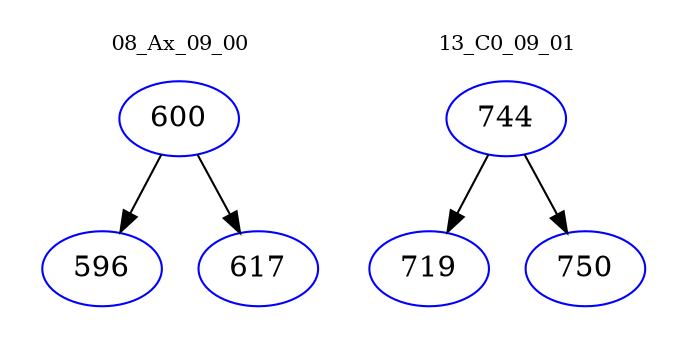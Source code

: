 digraph{
subgraph cluster_0 {
color = white
label = "08_Ax_09_00";
fontsize=10;
T0_600 [label="600", color="blue"]
T0_600 -> T0_596 [color="black"]
T0_596 [label="596", color="blue"]
T0_600 -> T0_617 [color="black"]
T0_617 [label="617", color="blue"]
}
subgraph cluster_1 {
color = white
label = "13_C0_09_01";
fontsize=10;
T1_744 [label="744", color="blue"]
T1_744 -> T1_719 [color="black"]
T1_719 [label="719", color="blue"]
T1_744 -> T1_750 [color="black"]
T1_750 [label="750", color="blue"]
}
}
